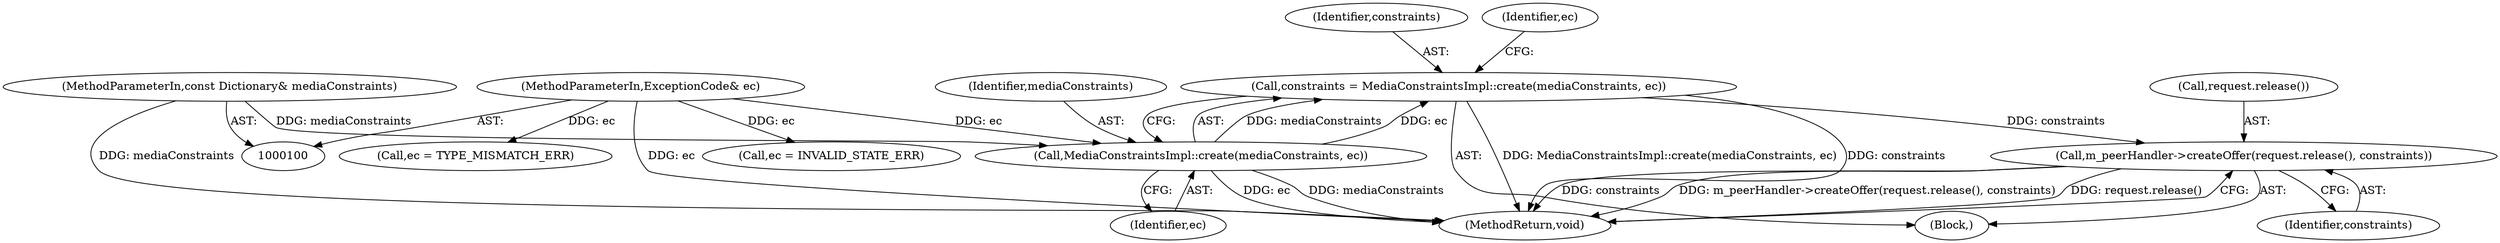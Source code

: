 digraph "0_Chrome_ab5e55ff333def909d025ac45da9ffa0d88a63f2@API" {
"1000144" [label="(Call,m_peerHandler->createOffer(request.release(), constraints))"];
"1000128" [label="(Call,constraints = MediaConstraintsImpl::create(mediaConstraints, ec))"];
"1000130" [label="(Call,MediaConstraintsImpl::create(mediaConstraints, ec))"];
"1000103" [label="(MethodParameterIn,const Dictionary& mediaConstraints)"];
"1000104" [label="(MethodParameterIn,ExceptionCode& ec)"];
"1000128" [label="(Call,constraints = MediaConstraintsImpl::create(mediaConstraints, ec))"];
"1000105" [label="(Block,)"];
"1000131" [label="(Identifier,mediaConstraints)"];
"1000104" [label="(MethodParameterIn,ExceptionCode& ec)"];
"1000144" [label="(Call,m_peerHandler->createOffer(request.release(), constraints))"];
"1000123" [label="(Call,ec = TYPE_MISMATCH_ERR)"];
"1000103" [label="(MethodParameterIn,const Dictionary& mediaConstraints)"];
"1000130" [label="(Call,MediaConstraintsImpl::create(mediaConstraints, ec))"];
"1000147" [label="(MethodReturn,void)"];
"1000129" [label="(Identifier,constraints)"];
"1000134" [label="(Identifier,ec)"];
"1000132" [label="(Identifier,ec)"];
"1000115" [label="(Call,ec = INVALID_STATE_ERR)"];
"1000145" [label="(Call,request.release())"];
"1000146" [label="(Identifier,constraints)"];
"1000144" -> "1000105"  [label="AST: "];
"1000144" -> "1000146"  [label="CFG: "];
"1000145" -> "1000144"  [label="AST: "];
"1000146" -> "1000144"  [label="AST: "];
"1000147" -> "1000144"  [label="CFG: "];
"1000144" -> "1000147"  [label="DDG: constraints"];
"1000144" -> "1000147"  [label="DDG: m_peerHandler->createOffer(request.release(), constraints)"];
"1000144" -> "1000147"  [label="DDG: request.release()"];
"1000128" -> "1000144"  [label="DDG: constraints"];
"1000128" -> "1000105"  [label="AST: "];
"1000128" -> "1000130"  [label="CFG: "];
"1000129" -> "1000128"  [label="AST: "];
"1000130" -> "1000128"  [label="AST: "];
"1000134" -> "1000128"  [label="CFG: "];
"1000128" -> "1000147"  [label="DDG: MediaConstraintsImpl::create(mediaConstraints, ec)"];
"1000128" -> "1000147"  [label="DDG: constraints"];
"1000130" -> "1000128"  [label="DDG: mediaConstraints"];
"1000130" -> "1000128"  [label="DDG: ec"];
"1000130" -> "1000132"  [label="CFG: "];
"1000131" -> "1000130"  [label="AST: "];
"1000132" -> "1000130"  [label="AST: "];
"1000130" -> "1000147"  [label="DDG: ec"];
"1000130" -> "1000147"  [label="DDG: mediaConstraints"];
"1000103" -> "1000130"  [label="DDG: mediaConstraints"];
"1000104" -> "1000130"  [label="DDG: ec"];
"1000103" -> "1000100"  [label="AST: "];
"1000103" -> "1000147"  [label="DDG: mediaConstraints"];
"1000104" -> "1000100"  [label="AST: "];
"1000104" -> "1000147"  [label="DDG: ec"];
"1000104" -> "1000115"  [label="DDG: ec"];
"1000104" -> "1000123"  [label="DDG: ec"];
}

